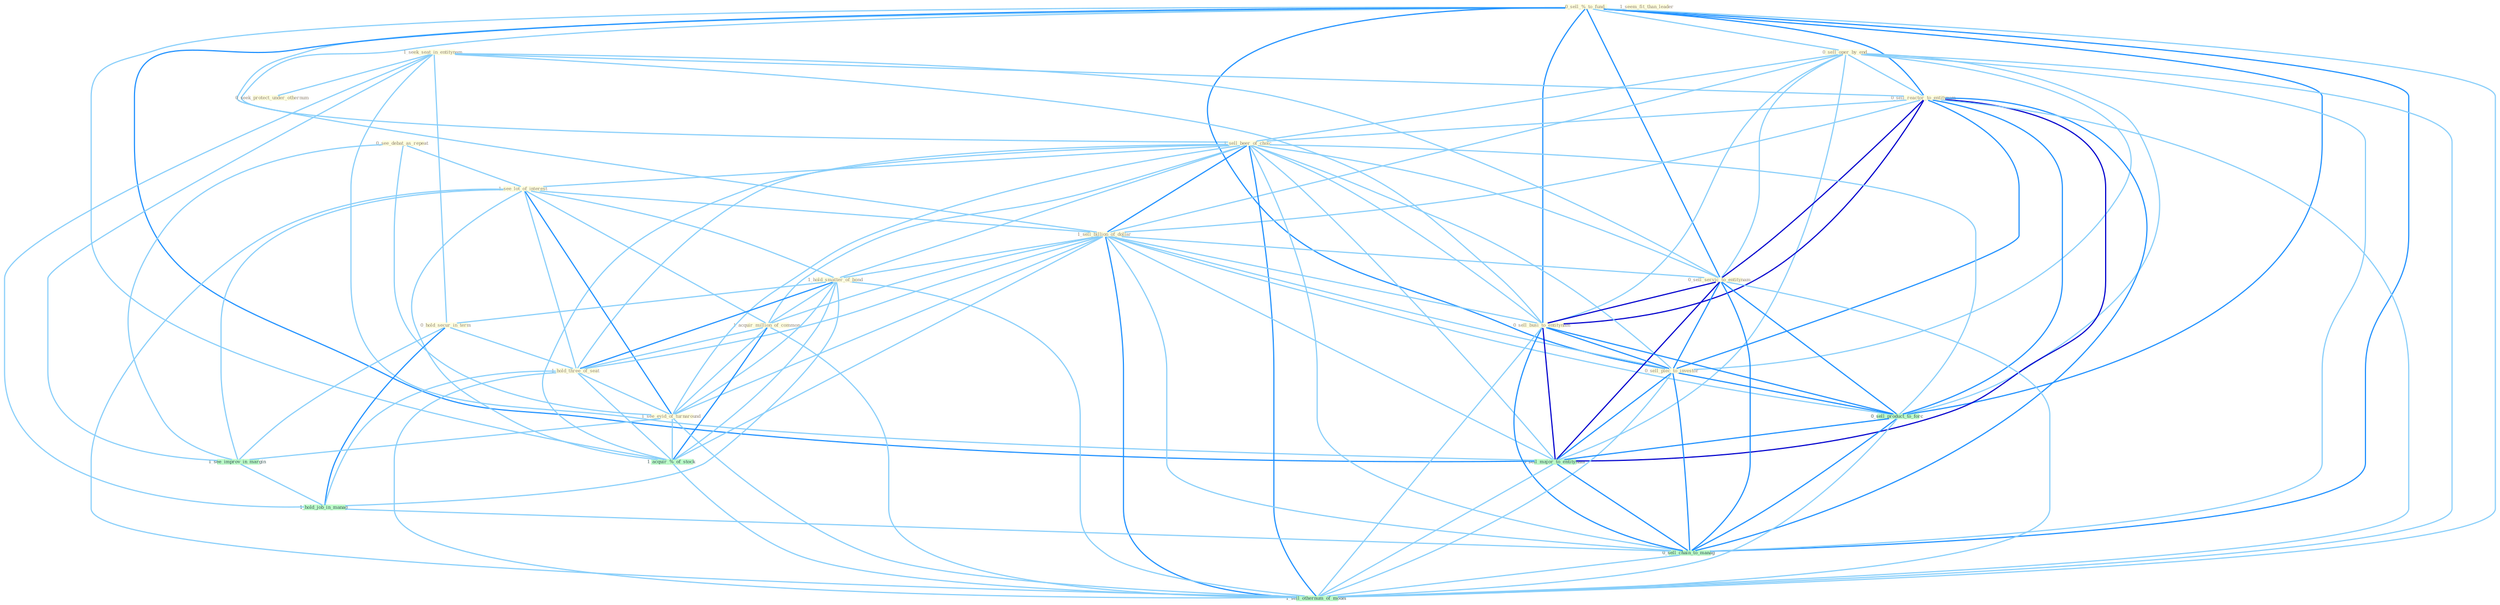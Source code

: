Graph G{ 
    node
    [shape=polygon,style=filled,width=.5,height=.06,color="#BDFCC9",fixedsize=true,fontsize=4,
    fontcolor="#2f4f4f"];
    {node
    [color="#ffffe0", fontcolor="#8b7d6b"] "0_sell_%_to_fund " "0_see_debat_as_repeat " "1_seek_seat_in_entitynam " "0_sell_oper_by_end " "0_sell_reactor_to_entitynam " "1_sell_beer_of_choic " "1_seem_fit_than_leader " "0_seek_protect_under_othernum " "1_see_lot_of_interest " "1_sell_billion_of_dollar " "1_hold_smatter_of_bond " "0_sell_servic_to_entitynam " "1_acquir_million_of_common " "0_hold_secur_in_term " "0_sell_busi_to_entitynam " "1_hold_three_of_seat " "0_sell_piec_to_investor " "1_see_evid_of_turnaround "}
{node [color="#fff0f5", fontcolor="#b22222"]}
edge [color="#B0E2FF"];

	"0_sell_%_to_fund " -- "0_sell_oper_by_end " [w="1", color="#87cefa" ];
	"0_sell_%_to_fund " -- "0_sell_reactor_to_entitynam " [w="2", color="#1e90ff" , len=0.8];
	"0_sell_%_to_fund " -- "1_sell_beer_of_choic " [w="1", color="#87cefa" ];
	"0_sell_%_to_fund " -- "1_sell_billion_of_dollar " [w="1", color="#87cefa" ];
	"0_sell_%_to_fund " -- "0_sell_servic_to_entitynam " [w="2", color="#1e90ff" , len=0.8];
	"0_sell_%_to_fund " -- "0_sell_busi_to_entitynam " [w="2", color="#1e90ff" , len=0.8];
	"0_sell_%_to_fund " -- "0_sell_piec_to_investor " [w="2", color="#1e90ff" , len=0.8];
	"0_sell_%_to_fund " -- "1_acquir_%_of_stock " [w="1", color="#87cefa" ];
	"0_sell_%_to_fund " -- "0_sell_product_to_forc " [w="2", color="#1e90ff" , len=0.8];
	"0_sell_%_to_fund " -- "0_sell_major_to_entitynam " [w="2", color="#1e90ff" , len=0.8];
	"0_sell_%_to_fund " -- "0_sell_chain_to_manag " [w="2", color="#1e90ff" , len=0.8];
	"0_sell_%_to_fund " -- "1_sell_othernum_of_model " [w="1", color="#87cefa" ];
	"0_see_debat_as_repeat " -- "1_see_lot_of_interest " [w="1", color="#87cefa" ];
	"0_see_debat_as_repeat " -- "1_see_evid_of_turnaround " [w="1", color="#87cefa" ];
	"0_see_debat_as_repeat " -- "1_see_improv_in_margin " [w="1", color="#87cefa" ];
	"1_seek_seat_in_entitynam " -- "0_sell_reactor_to_entitynam " [w="1", color="#87cefa" ];
	"1_seek_seat_in_entitynam " -- "0_seek_protect_under_othernum " [w="1", color="#87cefa" ];
	"1_seek_seat_in_entitynam " -- "0_sell_servic_to_entitynam " [w="1", color="#87cefa" ];
	"1_seek_seat_in_entitynam " -- "0_hold_secur_in_term " [w="1", color="#87cefa" ];
	"1_seek_seat_in_entitynam " -- "0_sell_busi_to_entitynam " [w="1", color="#87cefa" ];
	"1_seek_seat_in_entitynam " -- "1_see_improv_in_margin " [w="1", color="#87cefa" ];
	"1_seek_seat_in_entitynam " -- "1_hold_job_in_manag " [w="1", color="#87cefa" ];
	"1_seek_seat_in_entitynam " -- "0_sell_major_to_entitynam " [w="1", color="#87cefa" ];
	"0_sell_oper_by_end " -- "0_sell_reactor_to_entitynam " [w="1", color="#87cefa" ];
	"0_sell_oper_by_end " -- "1_sell_beer_of_choic " [w="1", color="#87cefa" ];
	"0_sell_oper_by_end " -- "1_sell_billion_of_dollar " [w="1", color="#87cefa" ];
	"0_sell_oper_by_end " -- "0_sell_servic_to_entitynam " [w="1", color="#87cefa" ];
	"0_sell_oper_by_end " -- "0_sell_busi_to_entitynam " [w="1", color="#87cefa" ];
	"0_sell_oper_by_end " -- "0_sell_piec_to_investor " [w="1", color="#87cefa" ];
	"0_sell_oper_by_end " -- "0_sell_product_to_forc " [w="1", color="#87cefa" ];
	"0_sell_oper_by_end " -- "0_sell_major_to_entitynam " [w="1", color="#87cefa" ];
	"0_sell_oper_by_end " -- "0_sell_chain_to_manag " [w="1", color="#87cefa" ];
	"0_sell_oper_by_end " -- "1_sell_othernum_of_model " [w="1", color="#87cefa" ];
	"0_sell_reactor_to_entitynam " -- "1_sell_beer_of_choic " [w="1", color="#87cefa" ];
	"0_sell_reactor_to_entitynam " -- "1_sell_billion_of_dollar " [w="1", color="#87cefa" ];
	"0_sell_reactor_to_entitynam " -- "0_sell_servic_to_entitynam " [w="3", color="#0000cd" , len=0.6];
	"0_sell_reactor_to_entitynam " -- "0_sell_busi_to_entitynam " [w="3", color="#0000cd" , len=0.6];
	"0_sell_reactor_to_entitynam " -- "0_sell_piec_to_investor " [w="2", color="#1e90ff" , len=0.8];
	"0_sell_reactor_to_entitynam " -- "0_sell_product_to_forc " [w="2", color="#1e90ff" , len=0.8];
	"0_sell_reactor_to_entitynam " -- "0_sell_major_to_entitynam " [w="3", color="#0000cd" , len=0.6];
	"0_sell_reactor_to_entitynam " -- "0_sell_chain_to_manag " [w="2", color="#1e90ff" , len=0.8];
	"0_sell_reactor_to_entitynam " -- "1_sell_othernum_of_model " [w="1", color="#87cefa" ];
	"1_sell_beer_of_choic " -- "1_see_lot_of_interest " [w="1", color="#87cefa" ];
	"1_sell_beer_of_choic " -- "1_sell_billion_of_dollar " [w="2", color="#1e90ff" , len=0.8];
	"1_sell_beer_of_choic " -- "1_hold_smatter_of_bond " [w="1", color="#87cefa" ];
	"1_sell_beer_of_choic " -- "0_sell_servic_to_entitynam " [w="1", color="#87cefa" ];
	"1_sell_beer_of_choic " -- "1_acquir_million_of_common " [w="1", color="#87cefa" ];
	"1_sell_beer_of_choic " -- "0_sell_busi_to_entitynam " [w="1", color="#87cefa" ];
	"1_sell_beer_of_choic " -- "1_hold_three_of_seat " [w="1", color="#87cefa" ];
	"1_sell_beer_of_choic " -- "0_sell_piec_to_investor " [w="1", color="#87cefa" ];
	"1_sell_beer_of_choic " -- "1_see_evid_of_turnaround " [w="1", color="#87cefa" ];
	"1_sell_beer_of_choic " -- "1_acquir_%_of_stock " [w="1", color="#87cefa" ];
	"1_sell_beer_of_choic " -- "0_sell_product_to_forc " [w="1", color="#87cefa" ];
	"1_sell_beer_of_choic " -- "0_sell_major_to_entitynam " [w="1", color="#87cefa" ];
	"1_sell_beer_of_choic " -- "0_sell_chain_to_manag " [w="1", color="#87cefa" ];
	"1_sell_beer_of_choic " -- "1_sell_othernum_of_model " [w="2", color="#1e90ff" , len=0.8];
	"1_see_lot_of_interest " -- "1_sell_billion_of_dollar " [w="1", color="#87cefa" ];
	"1_see_lot_of_interest " -- "1_hold_smatter_of_bond " [w="1", color="#87cefa" ];
	"1_see_lot_of_interest " -- "1_acquir_million_of_common " [w="1", color="#87cefa" ];
	"1_see_lot_of_interest " -- "1_hold_three_of_seat " [w="1", color="#87cefa" ];
	"1_see_lot_of_interest " -- "1_see_evid_of_turnaround " [w="2", color="#1e90ff" , len=0.8];
	"1_see_lot_of_interest " -- "1_see_improv_in_margin " [w="1", color="#87cefa" ];
	"1_see_lot_of_interest " -- "1_acquir_%_of_stock " [w="1", color="#87cefa" ];
	"1_see_lot_of_interest " -- "1_sell_othernum_of_model " [w="1", color="#87cefa" ];
	"1_sell_billion_of_dollar " -- "1_hold_smatter_of_bond " [w="1", color="#87cefa" ];
	"1_sell_billion_of_dollar " -- "0_sell_servic_to_entitynam " [w="1", color="#87cefa" ];
	"1_sell_billion_of_dollar " -- "1_acquir_million_of_common " [w="1", color="#87cefa" ];
	"1_sell_billion_of_dollar " -- "0_sell_busi_to_entitynam " [w="1", color="#87cefa" ];
	"1_sell_billion_of_dollar " -- "1_hold_three_of_seat " [w="1", color="#87cefa" ];
	"1_sell_billion_of_dollar " -- "0_sell_piec_to_investor " [w="1", color="#87cefa" ];
	"1_sell_billion_of_dollar " -- "1_see_evid_of_turnaround " [w="1", color="#87cefa" ];
	"1_sell_billion_of_dollar " -- "1_acquir_%_of_stock " [w="1", color="#87cefa" ];
	"1_sell_billion_of_dollar " -- "0_sell_product_to_forc " [w="1", color="#87cefa" ];
	"1_sell_billion_of_dollar " -- "0_sell_major_to_entitynam " [w="1", color="#87cefa" ];
	"1_sell_billion_of_dollar " -- "0_sell_chain_to_manag " [w="1", color="#87cefa" ];
	"1_sell_billion_of_dollar " -- "1_sell_othernum_of_model " [w="2", color="#1e90ff" , len=0.8];
	"1_hold_smatter_of_bond " -- "1_acquir_million_of_common " [w="1", color="#87cefa" ];
	"1_hold_smatter_of_bond " -- "0_hold_secur_in_term " [w="1", color="#87cefa" ];
	"1_hold_smatter_of_bond " -- "1_hold_three_of_seat " [w="2", color="#1e90ff" , len=0.8];
	"1_hold_smatter_of_bond " -- "1_see_evid_of_turnaround " [w="1", color="#87cefa" ];
	"1_hold_smatter_of_bond " -- "1_acquir_%_of_stock " [w="1", color="#87cefa" ];
	"1_hold_smatter_of_bond " -- "1_hold_job_in_manag " [w="1", color="#87cefa" ];
	"1_hold_smatter_of_bond " -- "1_sell_othernum_of_model " [w="1", color="#87cefa" ];
	"0_sell_servic_to_entitynam " -- "0_sell_busi_to_entitynam " [w="3", color="#0000cd" , len=0.6];
	"0_sell_servic_to_entitynam " -- "0_sell_piec_to_investor " [w="2", color="#1e90ff" , len=0.8];
	"0_sell_servic_to_entitynam " -- "0_sell_product_to_forc " [w="2", color="#1e90ff" , len=0.8];
	"0_sell_servic_to_entitynam " -- "0_sell_major_to_entitynam " [w="3", color="#0000cd" , len=0.6];
	"0_sell_servic_to_entitynam " -- "0_sell_chain_to_manag " [w="2", color="#1e90ff" , len=0.8];
	"0_sell_servic_to_entitynam " -- "1_sell_othernum_of_model " [w="1", color="#87cefa" ];
	"1_acquir_million_of_common " -- "1_hold_three_of_seat " [w="1", color="#87cefa" ];
	"1_acquir_million_of_common " -- "1_see_evid_of_turnaround " [w="1", color="#87cefa" ];
	"1_acquir_million_of_common " -- "1_acquir_%_of_stock " [w="2", color="#1e90ff" , len=0.8];
	"1_acquir_million_of_common " -- "1_sell_othernum_of_model " [w="1", color="#87cefa" ];
	"0_hold_secur_in_term " -- "1_hold_three_of_seat " [w="1", color="#87cefa" ];
	"0_hold_secur_in_term " -- "1_see_improv_in_margin " [w="1", color="#87cefa" ];
	"0_hold_secur_in_term " -- "1_hold_job_in_manag " [w="2", color="#1e90ff" , len=0.8];
	"0_sell_busi_to_entitynam " -- "0_sell_piec_to_investor " [w="2", color="#1e90ff" , len=0.8];
	"0_sell_busi_to_entitynam " -- "0_sell_product_to_forc " [w="2", color="#1e90ff" , len=0.8];
	"0_sell_busi_to_entitynam " -- "0_sell_major_to_entitynam " [w="3", color="#0000cd" , len=0.6];
	"0_sell_busi_to_entitynam " -- "0_sell_chain_to_manag " [w="2", color="#1e90ff" , len=0.8];
	"0_sell_busi_to_entitynam " -- "1_sell_othernum_of_model " [w="1", color="#87cefa" ];
	"1_hold_three_of_seat " -- "1_see_evid_of_turnaround " [w="1", color="#87cefa" ];
	"1_hold_three_of_seat " -- "1_acquir_%_of_stock " [w="1", color="#87cefa" ];
	"1_hold_three_of_seat " -- "1_hold_job_in_manag " [w="1", color="#87cefa" ];
	"1_hold_three_of_seat " -- "1_sell_othernum_of_model " [w="1", color="#87cefa" ];
	"0_sell_piec_to_investor " -- "0_sell_product_to_forc " [w="2", color="#1e90ff" , len=0.8];
	"0_sell_piec_to_investor " -- "0_sell_major_to_entitynam " [w="2", color="#1e90ff" , len=0.8];
	"0_sell_piec_to_investor " -- "0_sell_chain_to_manag " [w="2", color="#1e90ff" , len=0.8];
	"0_sell_piec_to_investor " -- "1_sell_othernum_of_model " [w="1", color="#87cefa" ];
	"1_see_evid_of_turnaround " -- "1_see_improv_in_margin " [w="1", color="#87cefa" ];
	"1_see_evid_of_turnaround " -- "1_acquir_%_of_stock " [w="1", color="#87cefa" ];
	"1_see_evid_of_turnaround " -- "1_sell_othernum_of_model " [w="1", color="#87cefa" ];
	"1_see_improv_in_margin " -- "1_hold_job_in_manag " [w="1", color="#87cefa" ];
	"1_acquir_%_of_stock " -- "1_sell_othernum_of_model " [w="1", color="#87cefa" ];
	"1_hold_job_in_manag " -- "0_sell_chain_to_manag " [w="1", color="#87cefa" ];
	"0_sell_product_to_forc " -- "0_sell_major_to_entitynam " [w="2", color="#1e90ff" , len=0.8];
	"0_sell_product_to_forc " -- "0_sell_chain_to_manag " [w="2", color="#1e90ff" , len=0.8];
	"0_sell_product_to_forc " -- "1_sell_othernum_of_model " [w="1", color="#87cefa" ];
	"0_sell_major_to_entitynam " -- "0_sell_chain_to_manag " [w="2", color="#1e90ff" , len=0.8];
	"0_sell_major_to_entitynam " -- "1_sell_othernum_of_model " [w="1", color="#87cefa" ];
	"0_sell_chain_to_manag " -- "1_sell_othernum_of_model " [w="1", color="#87cefa" ];
}